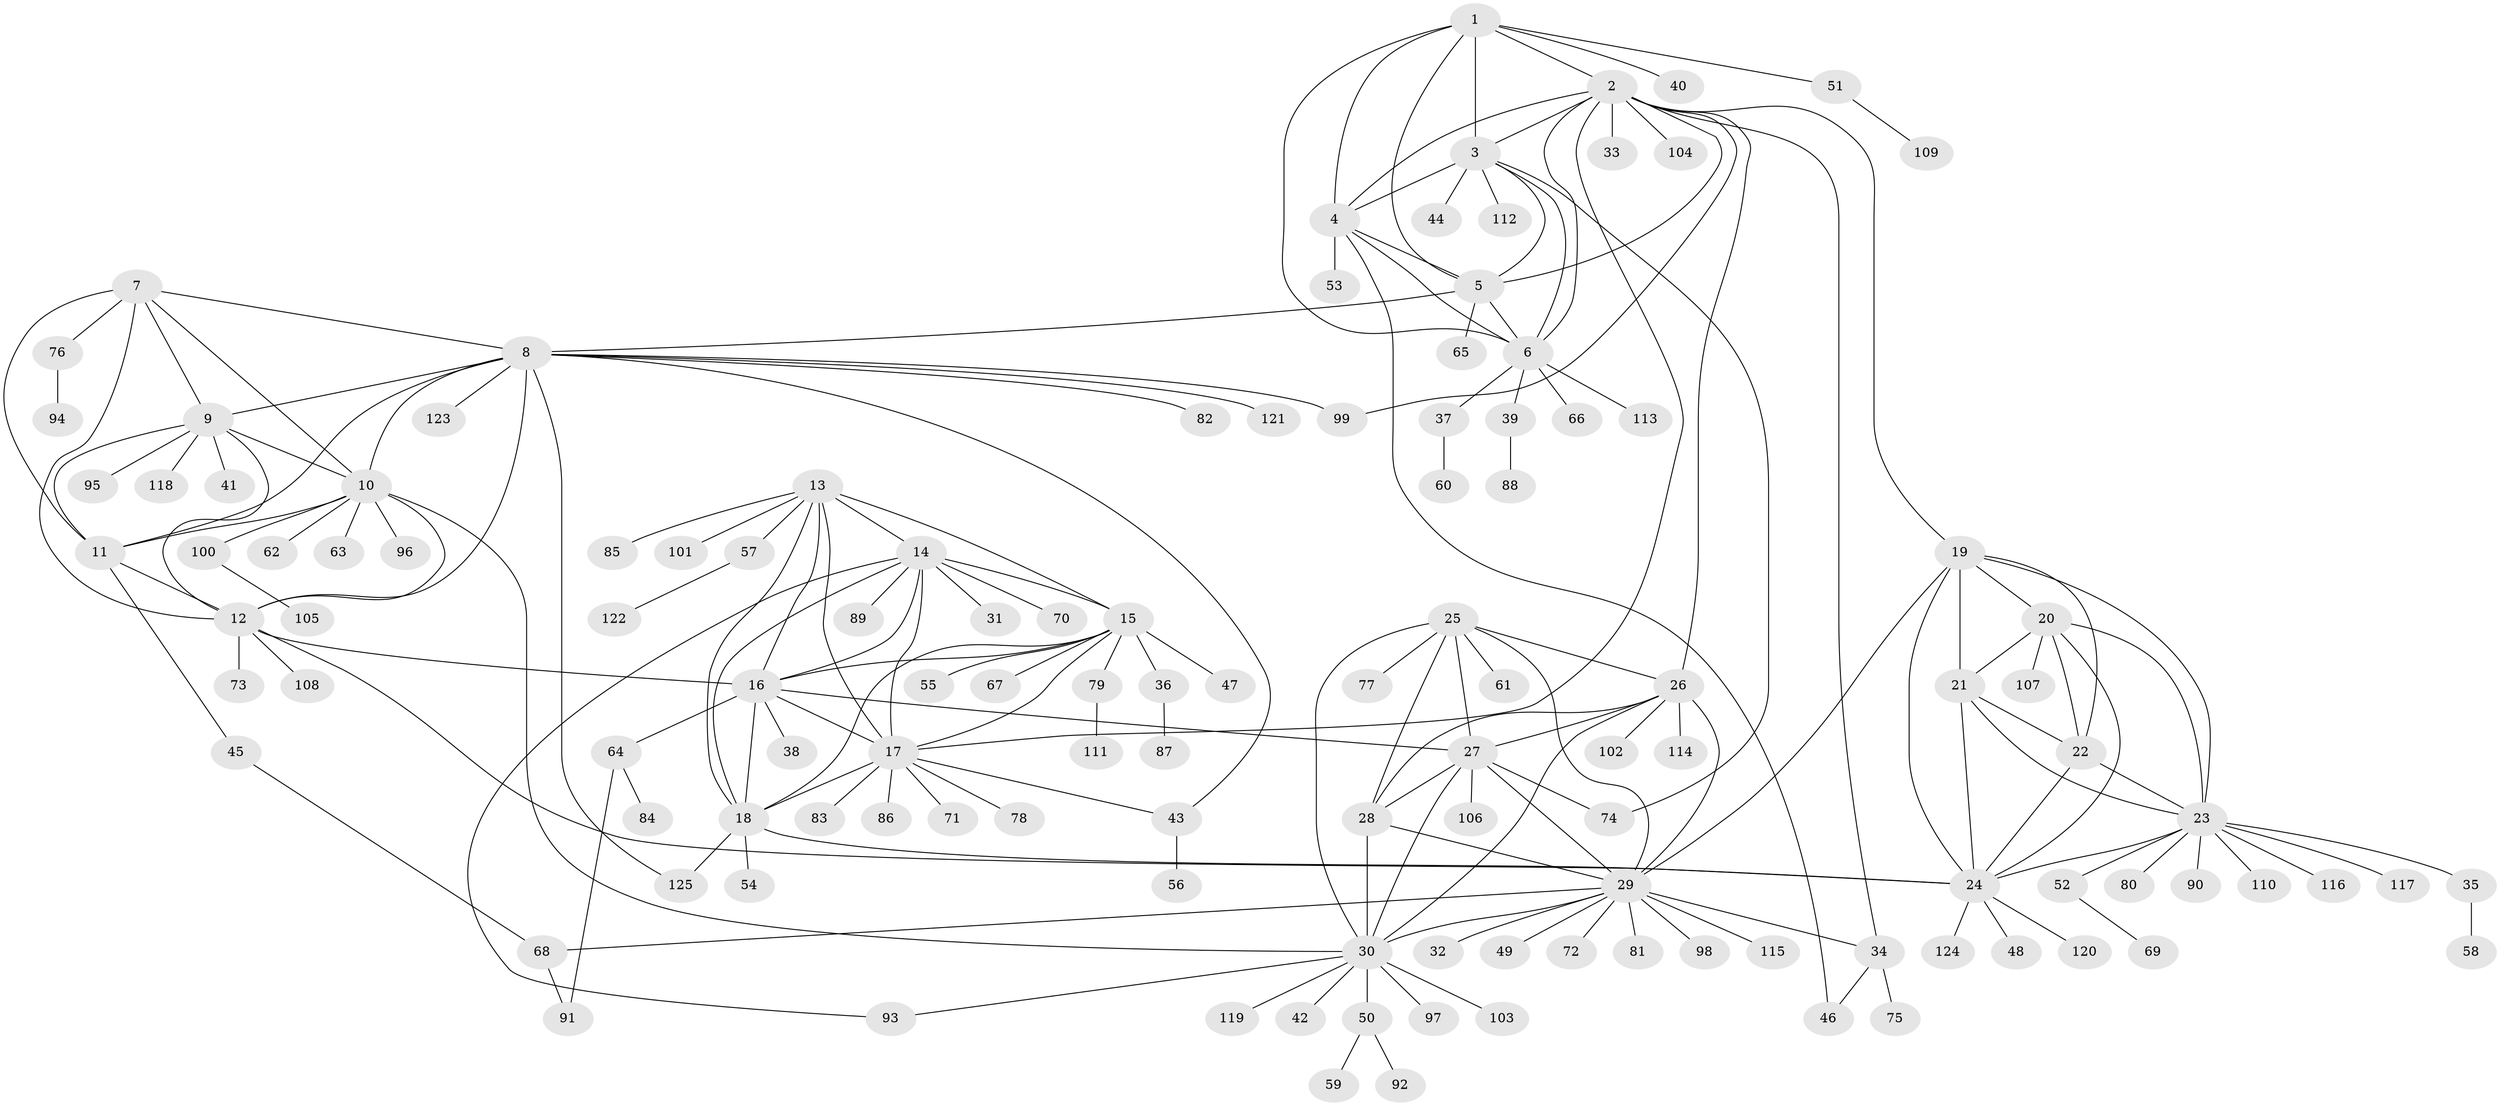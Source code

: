 // Generated by graph-tools (version 1.1) at 2025/02/03/09/25 03:02:47]
// undirected, 125 vertices, 189 edges
graph export_dot {
graph [start="1"]
  node [color=gray90,style=filled];
  1;
  2;
  3;
  4;
  5;
  6;
  7;
  8;
  9;
  10;
  11;
  12;
  13;
  14;
  15;
  16;
  17;
  18;
  19;
  20;
  21;
  22;
  23;
  24;
  25;
  26;
  27;
  28;
  29;
  30;
  31;
  32;
  33;
  34;
  35;
  36;
  37;
  38;
  39;
  40;
  41;
  42;
  43;
  44;
  45;
  46;
  47;
  48;
  49;
  50;
  51;
  52;
  53;
  54;
  55;
  56;
  57;
  58;
  59;
  60;
  61;
  62;
  63;
  64;
  65;
  66;
  67;
  68;
  69;
  70;
  71;
  72;
  73;
  74;
  75;
  76;
  77;
  78;
  79;
  80;
  81;
  82;
  83;
  84;
  85;
  86;
  87;
  88;
  89;
  90;
  91;
  92;
  93;
  94;
  95;
  96;
  97;
  98;
  99;
  100;
  101;
  102;
  103;
  104;
  105;
  106;
  107;
  108;
  109;
  110;
  111;
  112;
  113;
  114;
  115;
  116;
  117;
  118;
  119;
  120;
  121;
  122;
  123;
  124;
  125;
  1 -- 2;
  1 -- 3;
  1 -- 4;
  1 -- 5;
  1 -- 6;
  1 -- 40;
  1 -- 51;
  2 -- 3;
  2 -- 4;
  2 -- 5;
  2 -- 6;
  2 -- 17;
  2 -- 19;
  2 -- 26;
  2 -- 33;
  2 -- 34;
  2 -- 99;
  2 -- 104;
  3 -- 4;
  3 -- 5;
  3 -- 6;
  3 -- 44;
  3 -- 74;
  3 -- 112;
  4 -- 5;
  4 -- 6;
  4 -- 46;
  4 -- 53;
  5 -- 6;
  5 -- 8;
  5 -- 65;
  6 -- 37;
  6 -- 39;
  6 -- 66;
  6 -- 113;
  7 -- 8;
  7 -- 9;
  7 -- 10;
  7 -- 11;
  7 -- 12;
  7 -- 76;
  8 -- 9;
  8 -- 10;
  8 -- 11;
  8 -- 12;
  8 -- 43;
  8 -- 82;
  8 -- 99;
  8 -- 121;
  8 -- 123;
  8 -- 125;
  9 -- 10;
  9 -- 11;
  9 -- 12;
  9 -- 41;
  9 -- 95;
  9 -- 118;
  10 -- 11;
  10 -- 12;
  10 -- 30;
  10 -- 62;
  10 -- 63;
  10 -- 96;
  10 -- 100;
  11 -- 12;
  11 -- 45;
  12 -- 16;
  12 -- 24;
  12 -- 73;
  12 -- 108;
  13 -- 14;
  13 -- 15;
  13 -- 16;
  13 -- 17;
  13 -- 18;
  13 -- 57;
  13 -- 85;
  13 -- 101;
  14 -- 15;
  14 -- 16;
  14 -- 17;
  14 -- 18;
  14 -- 31;
  14 -- 70;
  14 -- 89;
  14 -- 93;
  15 -- 16;
  15 -- 17;
  15 -- 18;
  15 -- 36;
  15 -- 47;
  15 -- 55;
  15 -- 67;
  15 -- 79;
  16 -- 17;
  16 -- 18;
  16 -- 27;
  16 -- 38;
  16 -- 64;
  17 -- 18;
  17 -- 43;
  17 -- 71;
  17 -- 78;
  17 -- 83;
  17 -- 86;
  18 -- 24;
  18 -- 54;
  18 -- 125;
  19 -- 20;
  19 -- 21;
  19 -- 22;
  19 -- 23;
  19 -- 24;
  19 -- 29;
  20 -- 21;
  20 -- 22;
  20 -- 23;
  20 -- 24;
  20 -- 107;
  21 -- 22;
  21 -- 23;
  21 -- 24;
  22 -- 23;
  22 -- 24;
  23 -- 24;
  23 -- 35;
  23 -- 52;
  23 -- 80;
  23 -- 90;
  23 -- 110;
  23 -- 116;
  23 -- 117;
  24 -- 48;
  24 -- 120;
  24 -- 124;
  25 -- 26;
  25 -- 27;
  25 -- 28;
  25 -- 29;
  25 -- 30;
  25 -- 61;
  25 -- 77;
  26 -- 27;
  26 -- 28;
  26 -- 29;
  26 -- 30;
  26 -- 102;
  26 -- 114;
  27 -- 28;
  27 -- 29;
  27 -- 30;
  27 -- 74;
  27 -- 106;
  28 -- 29;
  28 -- 30;
  29 -- 30;
  29 -- 32;
  29 -- 34;
  29 -- 49;
  29 -- 68;
  29 -- 72;
  29 -- 81;
  29 -- 98;
  29 -- 115;
  30 -- 42;
  30 -- 50;
  30 -- 93;
  30 -- 97;
  30 -- 103;
  30 -- 119;
  34 -- 46;
  34 -- 75;
  35 -- 58;
  36 -- 87;
  37 -- 60;
  39 -- 88;
  43 -- 56;
  45 -- 68;
  50 -- 59;
  50 -- 92;
  51 -- 109;
  52 -- 69;
  57 -- 122;
  64 -- 84;
  64 -- 91;
  68 -- 91;
  76 -- 94;
  79 -- 111;
  100 -- 105;
}
